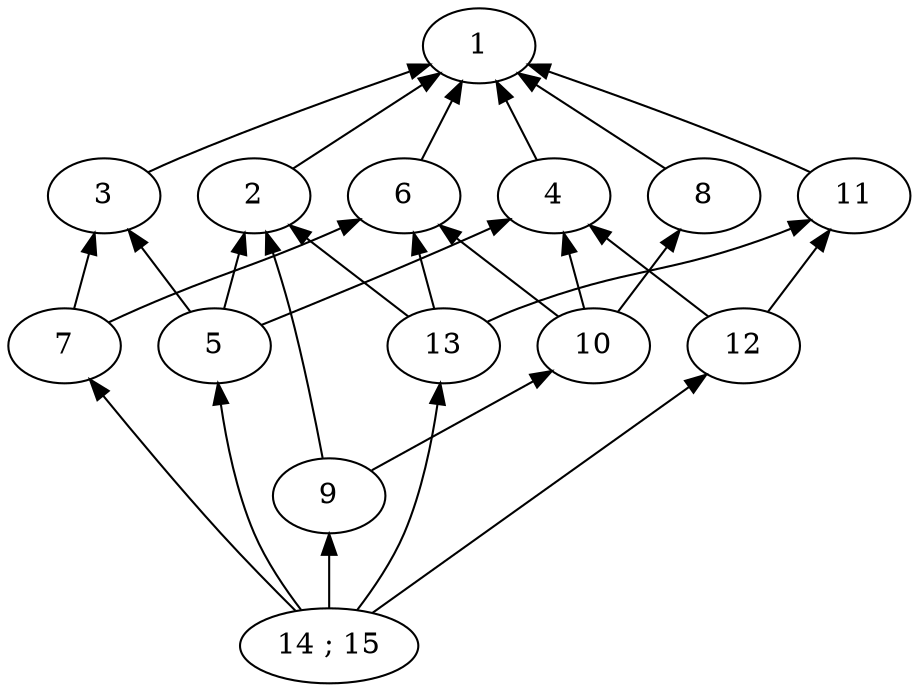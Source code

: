 strict digraph G {
	graph [bb="0,0,433,324"];
	node [label="\N"];
	1	 [height=0.5,
		label=1,
		pos="226,306",
		width=0.75];
	2	 [height=0.5,
		label=2,
		pos="118,234",
		width=0.75];
	1 -> 2	 [dir=back,
		pos="s,206.69,293.13 198.35,287.56 179.18,274.78 154.14,258.09 137.14,246.76"];
	3	 [height=0.5,
		label=3,
		pos="46,234",
		width=0.75];
	1 -> 3	 [dir=back,
		pos="s,201.74,297.78 191.95,294.37 162.52,284.04 119,268.13 82,252 77.26,249.93 72.252,247.56 67.528,245.22"];
	4	 [height=0.5,
		label=4,
		pos="262,234",
		width=0.75];
	1 -> 4	 [dir=back,
		pos="s,234.71,288.57 239.22,279.55 243.94,270.12 249.13,259.73 253.37,251.27"];
	6	 [height=0.5,
		label=6,
		pos="190,234",
		width=0.75];
	1 -> 6	 [dir=back,
		pos="s,217.29,288.57 212.78,279.55 208.06,270.12 202.87,259.73 198.63,251.27"];
	8	 [height=0.5,
		label=8,
		pos="334,234",
		width=0.75];
	1 -> 8	 [dir=back,
		pos="s,245.31,293.13 253.65,287.56 272.82,274.78 297.86,258.09 314.86,246.76"];
	11	 [height=0.5,
		label=11,
		pos="406,234",
		width=0.75];
	1 -> 11	 [dir=back,
		pos="s,250.26,297.78 260.05,294.37 289.48,284.04 333,268.13 370,252 374.74,249.93 379.75,247.56 384.47,245.22"];
	5	 [height=0.5,
		label=5,
		pos="99,162",
		width=0.75];
	2 -> 5	 [dir=back,
		pos="s,113.3,216.2 110.68,206.25 108.34,197.39 105.81,187.81 103.71,179.84"];
	9	 [height=0.5,
		label=9,
		pos="154,90",
		width=0.75];
	2 -> 9	 [dir=back,
		pos="s,124.11,216.13 127.25,206.4 129.93,197.98 132.73,188.65 135,180 141.48,155.29 147.28,126.31 150.72,108.05"];
	13	 [height=0.5,
		label=13,
		pos="209,162",
		width=0.75];
	2 -> 13	 [dir=back,
		pos="s,135.55,220.12 143.6,213.74 158.9,201.64 177.93,186.59 191.51,175.84"];
	3 -> 5	 [dir=back,
		pos="s,58.027,217.66 64.084,209.43 71.657,199.14 80.253,187.47 87.021,178.27"];
	7	 [height=0.5,
		label=7,
		pos="27,162",
		width=0.75];
	3 -> 7	 [dir=back,
		pos="s,41.303,216.2 38.678,206.25 36.338,197.39 33.811,187.81 31.708,179.84"];
	4 -> 5	 [dir=back,
		pos="s,240.4,222.93 231.38,218.53 229.56,217.66 227.76,216.81 226,216 190.11,199.42 147.73,181.78 122.13,171.33"];
	10	 [height=0.5,
		label=10,
		pos="281,162",
		width=0.75];
	4 -> 10	 [dir=back,
		pos="s,266.7,216.2 269.32,206.25 271.66,197.39 274.19,187.81 276.29,179.84"];
	12	 [height=0.5,
		label=12,
		pos="353,162",
		width=0.75];
	4 -> 12	 [dir=back,
		pos="s,279.55,220.12 287.6,213.74 302.9,201.64 321.93,186.59 335.51,175.84"];
	14	 [height=0.5,
		label="14 ; 15",
		pos="154,18",
		width=0.99297];
	5 -> 14	 [dir=back,
		pos="s,100.79,143.81 102.15,133.84 104.85,115.67 109.67,91.812 118,72 123.59,58.705 132.59,45.205 140.19,35.029"];
	6 -> 7	 [dir=back,
		pos="s,168.44,222.84 159.4,218.48 157.58,217.62 155.77,216.79 154,216 114.29,198.26 102.71,197.74 63,180 58.279,177.89 53.279,175.5 48.556,\
173.16"];
	6 -> 10	 [dir=back,
		pos="s,207.55,220.12 215.6,213.74 230.9,201.64 249.93,186.59 263.51,175.84"];
	6 -> 13	 [dir=back,
		pos="s,194.7,216.2 197.32,206.25 199.66,197.39 202.19,187.81 204.29,179.84"];
	7 -> 14	 [dir=back,
		pos="s,39.921,146.17 46.389,138.32 61.541,119.99 83.27,94.089 103,72 114.51,59.113 127.94,44.922 138.13,34.322"];
	8 -> 10	 [dir=back,
		pos="s,321.97,217.66 315.92,209.43 308.34,199.14 299.75,187.47 292.98,178.27"];
	9 -> 14	 [dir=back,
		pos="s,154,71.831 154,61.573 154,53.108 154,44.059 154,36.413"];
	10 -> 9	 [dir=back,
		pos="s,260.31,150.27 251.45,145.25 227.9,131.9 195.52,113.54 174.68,101.72"];
	11 -> 12	 [dir=back,
		pos="s,393.97,217.66 387.92,209.43 380.34,199.14 371.75,187.47 364.98,178.27"];
	11 -> 13	 [dir=back,
		pos="s,384.97,222.68 375.63,218.33 373.74,217.51 371.86,216.72 370,216 316.14,194.98 298.86,201.02 245,180 240.05,178.07 234.87,175.7 \
230.03,173.32"];
	12 -> 14	 [dir=back,
		pos="s,334.64,148.71 326.39,142.75 286.25,113.7 211.02,59.261 174.69,32.969"];
	13 -> 14	 [dir=back,
		pos="s,207.21,143.81 205.85,133.84 203.15,115.67 198.33,91.812 190,72 184.41,58.705 175.41,45.205 167.81,35.029"];
}
